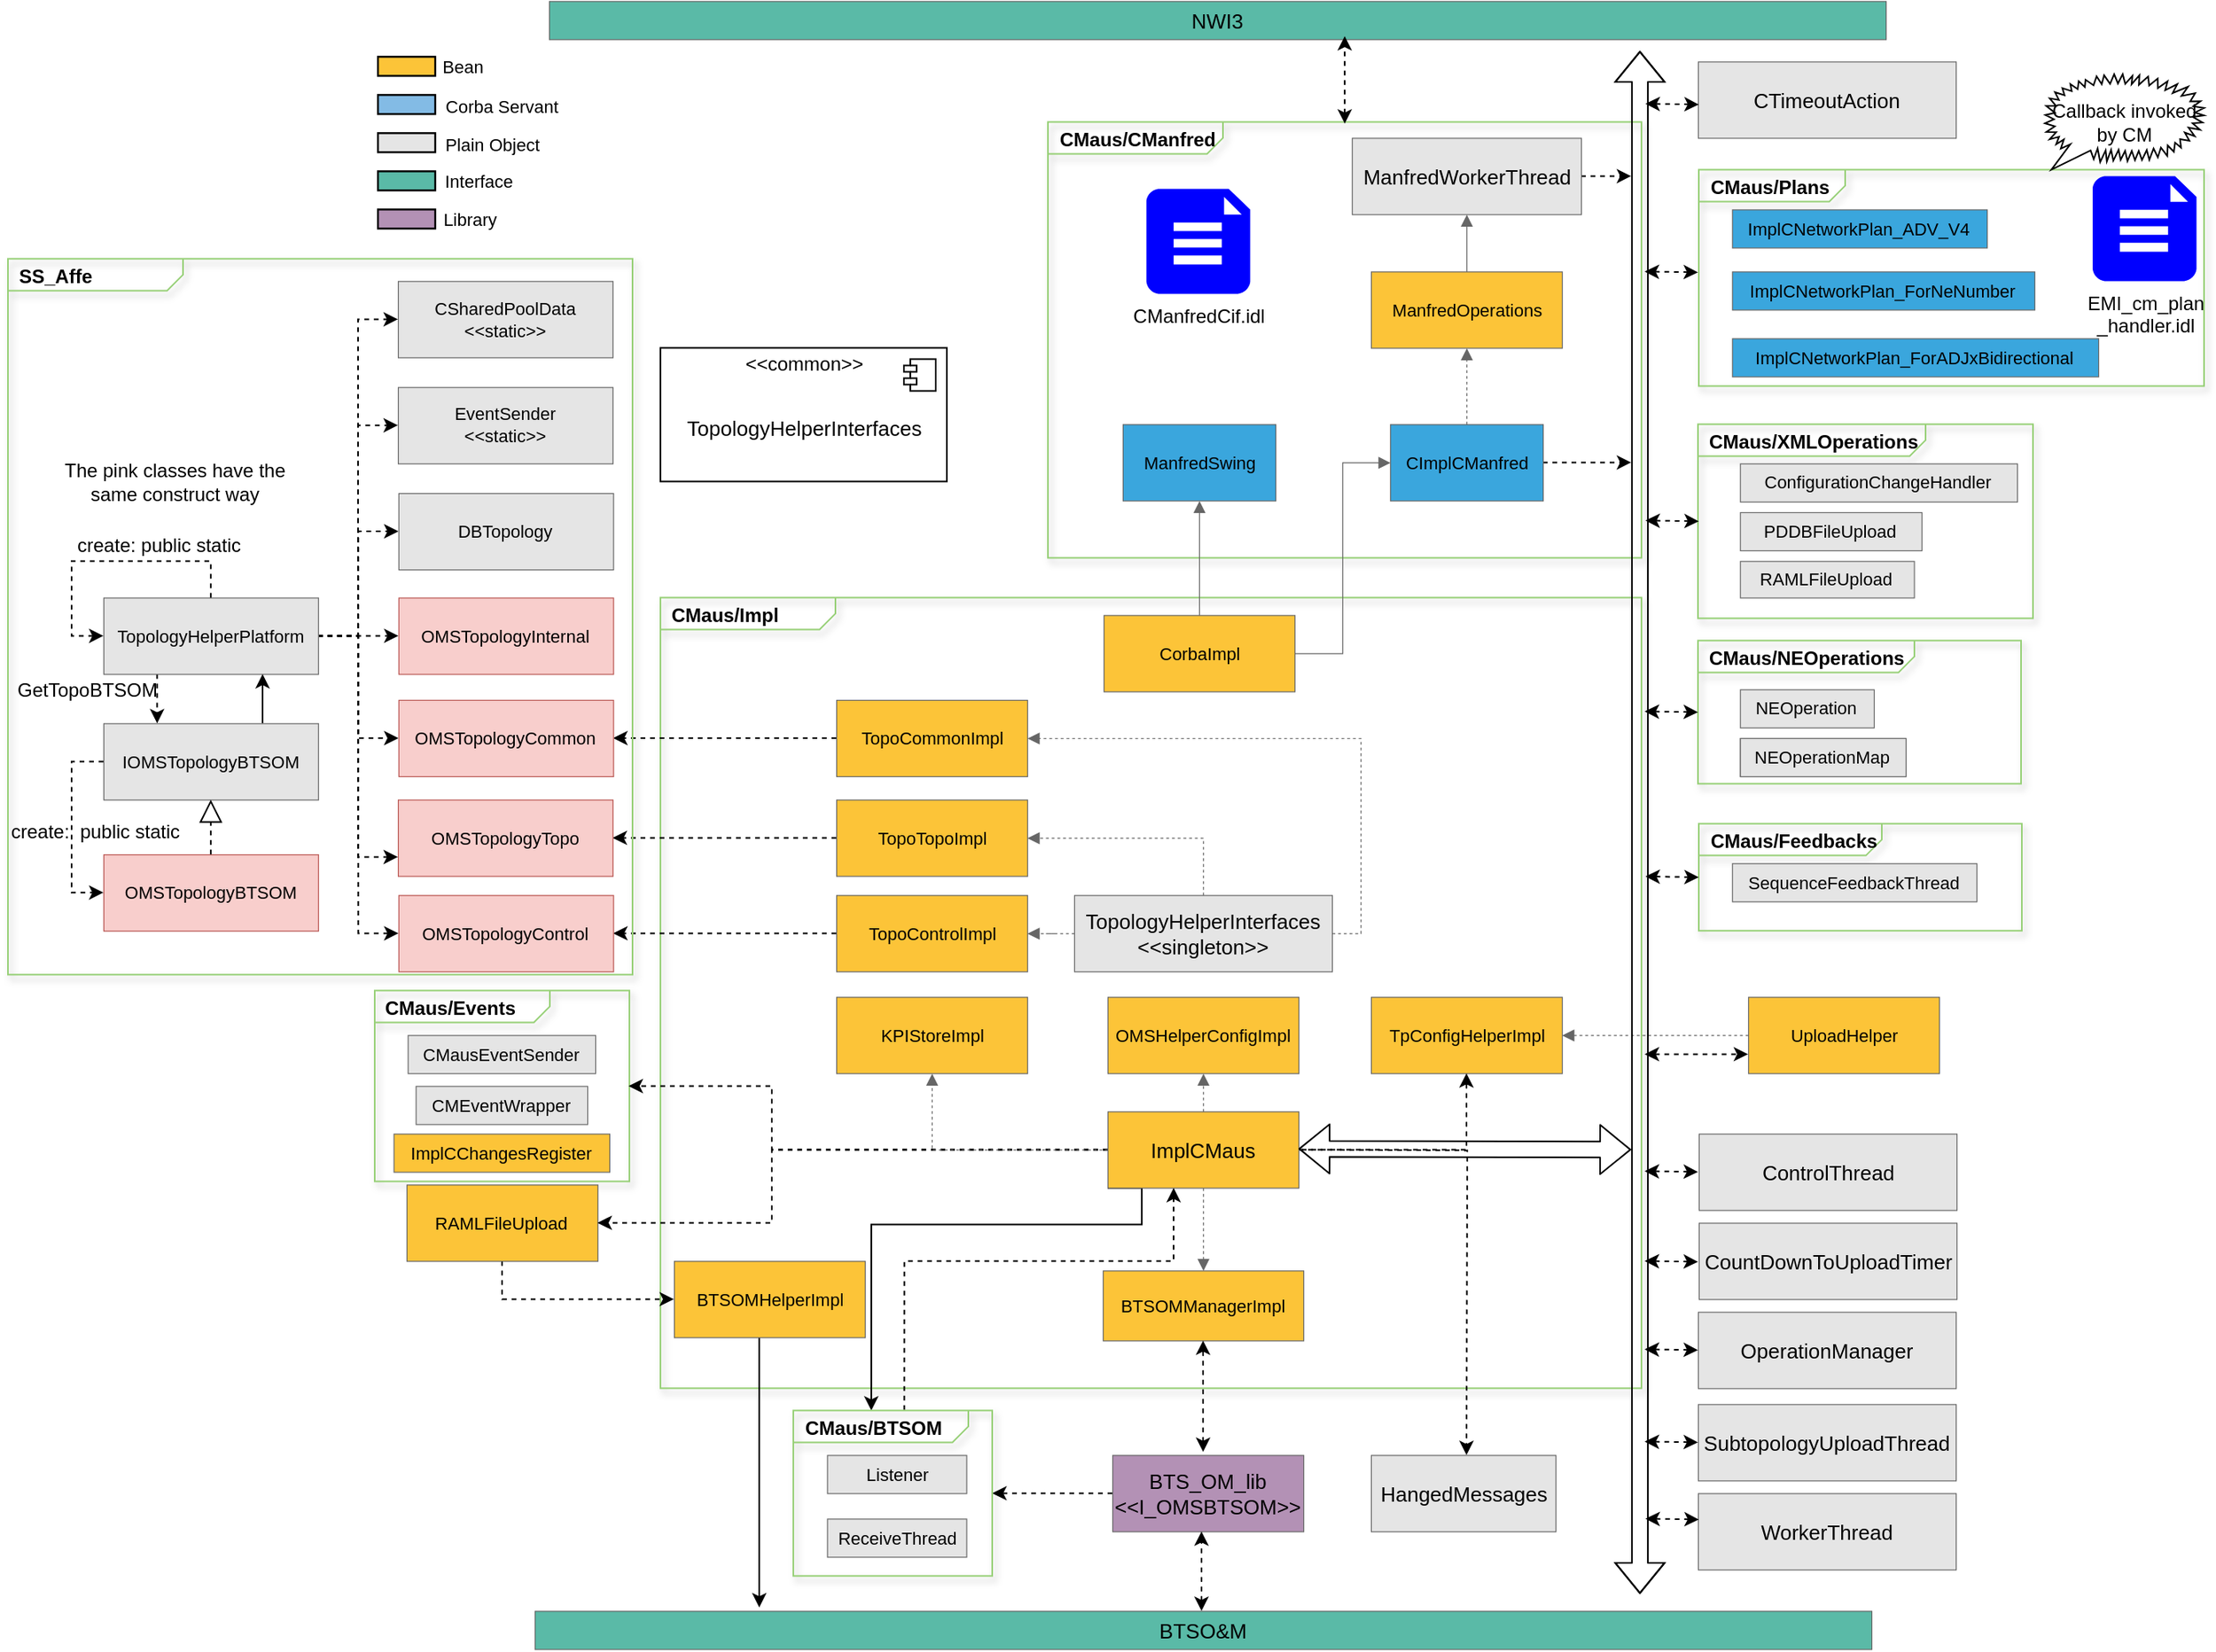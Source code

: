 <mxfile version="12.7.9" type="device"><diagram id="6M9jn-UcxqCDWdUVlgVG" name="Page-1"><mxGraphModel dx="2743" dy="761" grid="1" gridSize="10" guides="1" tooltips="1" connect="1" arrows="1" fold="1" page="1" pageScale="1" pageWidth="1169" pageHeight="1654" math="0" shadow="0"><root><mxCell id="0"/><mxCell id="1" parent="0"/><mxCell id="F-cue4CDO8Qqmy2QUYiy-190" value="&lt;p style=&quot;margin: 0px ; margin-top: 4px ; margin-left: 7px ; text-align: left&quot;&gt;&lt;b&gt;CMaus/Events&lt;/b&gt;&lt;/p&gt;&lt;p style=&quot;margin: 0px ; margin-top: 4px ; margin-left: 7px ; text-align: left&quot;&gt;&lt;b&gt;&lt;br&gt;&lt;/b&gt;&lt;/p&gt;" style="html=1;shape=mxgraph.sysml.package;overflow=fill;labelX=110;strokeWidth=1;align=center;fillColor=#FFFFFF;gradientColor=none;strokeColor=#97D077;perimeterSpacing=0;shadow=1;fillOpacity=0;" parent="1" vertex="1"><mxGeometry x="-509.51" y="892.69" width="160" height="120" as="geometry"/></mxCell><mxCell id="F-cue4CDO8Qqmy2QUYiy-165" value="&lt;p style=&quot;margin: 0px ; margin-top: 4px ; margin-left: 7px ; text-align: left&quot;&gt;&lt;b&gt;CMaus/&lt;/b&gt;&lt;b&gt;NEOperations&lt;/b&gt;&lt;/p&gt;" style="html=1;shape=mxgraph.sysml.package;overflow=fill;labelX=136.36;strokeWidth=1;align=center;fillColor=#FFFFFF;gradientColor=none;strokeColor=#97D077;perimeterSpacing=0;shadow=1;fillOpacity=0;" parent="1" vertex="1"><mxGeometry x="322" y="672.69" width="203" height="90" as="geometry"/></mxCell><mxCell id="F-cue4CDO8Qqmy2QUYiy-135" value="&lt;p style=&quot;margin: 0px ; margin-top: 4px ; margin-left: 7px ; text-align: left&quot;&gt;&lt;b&gt;CMaus/Impl&lt;/b&gt;&lt;/p&gt;" style="html=1;shape=mxgraph.sysml.package;overflow=fill;labelX=110;strokeWidth=1;align=center;fillColor=#FFFFFF;gradientColor=none;strokeColor=#97D077;perimeterSpacing=0;shadow=1;fillOpacity=0;" parent="1" vertex="1"><mxGeometry x="-330" y="645.69" width="616.5" height="497" as="geometry"/></mxCell><mxCell id="F-cue4CDO8Qqmy2QUYiy-132" value="&lt;p style=&quot;margin: 0px ; margin-top: 4px ; margin-left: 7px ; text-align: left&quot;&gt;&lt;b&gt;CMaus/CManfred&lt;/b&gt;&lt;/p&gt;" style="html=1;shape=mxgraph.sysml.package;overflow=fill;labelX=110;strokeWidth=1;align=center;fillColor=#FFFFFF;gradientColor=none;strokeColor=#97D077;perimeterSpacing=0;shadow=1;fillOpacity=0;" parent="1" vertex="1"><mxGeometry x="-86.5" y="346.69" width="373" height="274" as="geometry"/></mxCell><mxCell id="F-cue4CDO8Qqmy2QUYiy-1" value="" style="html=1;jettySize=18;fontSize=11;strokeColor=#666666;strokeOpacity=100;strokeWidth=0.6;rounded=1;arcSize=0;edgeStyle=orthogonalEdgeStyle;startArrow=none;endArrow=block;endFill=1;exitX=1.002;exitY=0.5;exitPerimeter=1;entryX=-0.003;entryY=0.5;entryPerimeter=1;" parent="1" source="F-cue4CDO8Qqmy2QUYiy-3" target="F-cue4CDO8Qqmy2QUYiy-25" edge="1"><mxGeometry width="100" height="100" relative="1" as="geometry"/></mxCell><mxCell id="F-cue4CDO8Qqmy2QUYiy-2" value="" style="html=1;whiteSpace=wrap;;fontSize=11;spacing=0;fillOpacity=100;fillColor=#fcc438;strokeWidth=1.2;" parent="1" vertex="1"><mxGeometry x="-507.5" y="305.69" width="36" height="12" as="geometry"/></mxCell><mxCell id="F-cue4CDO8Qqmy2QUYiy-3" value="CorbaImpl" style="html=1;whiteSpace=wrap;fontSize=11;fontColor=#000000;spacing=5;strokeColor=#666666;strokeOpacity=100;fillOpacity=100;fillColor=#fcc438;strokeWidth=0.6;" parent="1" vertex="1"><mxGeometry x="-51.5" y="656.69" width="120" height="48" as="geometry"/></mxCell><mxCell id="F-cue4CDO8Qqmy2QUYiy-4" value="" style="html=1;whiteSpace=wrap;;fontSize=11;spacing=0;fillOpacity=100;fillColor=#83bbe5;strokeWidth=1.2;" parent="1" vertex="1"><mxGeometry x="-507.5" y="329.69" width="36" height="12" as="geometry"/></mxCell><mxCell id="F-cue4CDO8Qqmy2QUYiy-5" value="" style="html=1;whiteSpace=wrap;;fontSize=11;spacing=0;fillOpacity=100;fillColor=#e5e5e5;strokeWidth=1.2;" parent="1" vertex="1"><mxGeometry x="-507.5" y="353.69" width="36" height="12" as="geometry"/></mxCell><mxCell id="F-cue4CDO8Qqmy2QUYiy-6" value="" style="html=1;whiteSpace=wrap;;fontSize=11;spacing=0;fillOpacity=100;fillColor=#5abaa7;strokeWidth=1.2;" parent="1" vertex="1"><mxGeometry x="-507.5" y="377.69" width="36" height="12" as="geometry"/></mxCell><mxCell id="F-cue4CDO8Qqmy2QUYiy-7" value="Bean" style="html=1;whiteSpace=wrap;;fontSize=11;fontColor=#000000;spacing=5;strokeOpacity=0;fillOpacity=0;fillColor=#ffffff;strokeWidth=0.6;" parent="1" vertex="1"><mxGeometry x="-467.5" y="305.69" width="25.5" height="12" as="geometry"/></mxCell><mxCell id="F-cue4CDO8Qqmy2QUYiy-8" value="Corba Servant" style="html=1;whiteSpace=wrap;;fontSize=11;fontColor=#000000;spacing=5;strokeOpacity=0;fillOpacity=0;fillColor=#ffffff;strokeWidth=0.6;" parent="1" vertex="1"><mxGeometry x="-475.75" y="330.69" width="92.5" height="12" as="geometry"/></mxCell><mxCell id="F-cue4CDO8Qqmy2QUYiy-9" value="Plain Object" style="html=1;whiteSpace=wrap;;fontSize=11;fontColor=#000000;spacing=5;strokeOpacity=0;fillOpacity=0;fillColor=#ffffff;strokeWidth=0.6;" parent="1" vertex="1"><mxGeometry x="-472.5" y="354.69" width="73" height="12" as="geometry"/></mxCell><mxCell id="F-cue4CDO8Qqmy2QUYiy-10" value="Interface" style="html=1;whiteSpace=wrap;;fontSize=11;fontColor=#000000;spacing=5;strokeOpacity=0;fillOpacity=0;fillColor=#ffffff;strokeWidth=0.6;" parent="1" vertex="1"><mxGeometry x="-464.88" y="377.69" width="42" height="12" as="geometry"/></mxCell><mxCell id="MWBH57ErTP1N-7ftV_va-18" style="edgeStyle=orthogonalEdgeStyle;rounded=0;orthogonalLoop=1;jettySize=auto;html=1;dashed=1;" edge="1" parent="1" source="F-cue4CDO8Qqmy2QUYiy-11" target="MWBH57ErTP1N-7ftV_va-12"><mxGeometry relative="1" as="geometry"/></mxCell><mxCell id="F-cue4CDO8Qqmy2QUYiy-11" value="TopoCommonImpl" style="html=1;whiteSpace=wrap;fontSize=11;fontColor=#000000;spacing=5;strokeColor=#666666;strokeOpacity=100;fillOpacity=100;fillColor=#fcc438;strokeWidth=0.6;" parent="1" vertex="1"><mxGeometry x="-219.5" y="710" width="120" height="48" as="geometry"/></mxCell><mxCell id="MWBH57ErTP1N-7ftV_va-16" style="edgeStyle=orthogonalEdgeStyle;rounded=0;orthogonalLoop=1;jettySize=auto;html=1;entryX=1;entryY=0.5;entryDx=0;entryDy=0;dashed=1;" edge="1" parent="1" source="F-cue4CDO8Qqmy2QUYiy-12" target="MWBH57ErTP1N-7ftV_va-14"><mxGeometry relative="1" as="geometry"/></mxCell><mxCell id="F-cue4CDO8Qqmy2QUYiy-12" value="TopoControlImpl" style="html=1;whiteSpace=wrap;fontSize=11;fontColor=#000000;spacing=5;strokeColor=#666666;strokeOpacity=100;fillOpacity=100;fillColor=#fcc438;strokeWidth=0.6;" parent="1" vertex="1"><mxGeometry x="-219.5" y="832.69" width="120" height="48" as="geometry"/></mxCell><mxCell id="F-cue4CDO8Qqmy2QUYiy-13" value="BTSOMManagerImpl" style="html=1;whiteSpace=wrap;fontSize=11;fontColor=#000000;spacing=5;strokeColor=#666666;strokeOpacity=100;fillOpacity=100;fillColor=#fcc438;strokeWidth=0.6;" parent="1" vertex="1"><mxGeometry x="-52.01" y="1068.69" width="126" height="44" as="geometry"/></mxCell><mxCell id="F-cue4CDO8Qqmy2QUYiy-14" value="KPIStoreImpl" style="html=1;whiteSpace=wrap;fontSize=11;fontColor=#000000;spacing=5;strokeColor=#666666;strokeOpacity=100;fillOpacity=100;fillColor=#fcc438;strokeWidth=0.6;" parent="1" vertex="1"><mxGeometry x="-219.5" y="896.69" width="120" height="48" as="geometry"/></mxCell><mxCell id="MWBH57ErTP1N-7ftV_va-17" style="edgeStyle=orthogonalEdgeStyle;rounded=0;orthogonalLoop=1;jettySize=auto;html=1;dashed=1;" edge="1" parent="1" source="F-cue4CDO8Qqmy2QUYiy-15" target="MWBH57ErTP1N-7ftV_va-13"><mxGeometry relative="1" as="geometry"/></mxCell><mxCell id="F-cue4CDO8Qqmy2QUYiy-15" value="TopoTopoImpl" style="html=1;whiteSpace=wrap;fontSize=11;fontColor=#000000;spacing=5;strokeColor=#666666;strokeOpacity=100;fillOpacity=100;fillColor=#fcc438;strokeWidth=0.6;" parent="1" vertex="1"><mxGeometry x="-219.5" y="772.69" width="120" height="48" as="geometry"/></mxCell><mxCell id="F-cue4CDO8Qqmy2QUYiy-199" style="edgeStyle=orthogonalEdgeStyle;rounded=0;orthogonalLoop=1;jettySize=auto;html=1;entryX=0.168;entryY=-0.092;entryDx=0;entryDy=0;entryPerimeter=0;" parent="1" source="F-cue4CDO8Qqmy2QUYiy-16" target="F-cue4CDO8Qqmy2QUYiy-60" edge="1"><mxGeometry relative="1" as="geometry"><Array as="points"><mxPoint x="-268.5" y="1092.69"/><mxPoint x="-268.5" y="1092.69"/></Array></mxGeometry></mxCell><mxCell id="F-cue4CDO8Qqmy2QUYiy-16" value="BTSOMHelperImpl" style="html=1;whiteSpace=wrap;fontSize=11;fontColor=#000000;spacing=5;strokeColor=#666666;strokeOpacity=100;fillOpacity=100;fillColor=#fcc438;strokeWidth=0.6;" parent="1" vertex="1"><mxGeometry x="-321.5" y="1062.69" width="120" height="48" as="geometry"/></mxCell><mxCell id="F-cue4CDO8Qqmy2QUYiy-17" value="TpConfigHelperImpl" style="html=1;whiteSpace=wrap;fontSize=11;fontColor=#000000;spacing=5;strokeColor=#666666;strokeOpacity=100;fillOpacity=100;fillColor=#fcc438;strokeWidth=0.6;" parent="1" vertex="1"><mxGeometry x="116.5" y="896.69" width="120" height="48" as="geometry"/></mxCell><mxCell id="F-cue4CDO8Qqmy2QUYiy-18" value="OMSHelperConfigImpl" style="html=1;whiteSpace=wrap;fontSize=11;fontColor=#000000;spacing=5;strokeColor=#666666;strokeOpacity=100;fillOpacity=100;fillColor=#fcc438;strokeWidth=0.6;" parent="1" vertex="1"><mxGeometry x="-49.01" y="896.69" width="120" height="48" as="geometry"/></mxCell><mxCell id="F-cue4CDO8Qqmy2QUYiy-20" value="ManfredOperations" style="html=1;whiteSpace=wrap;fontSize=11;fontColor=#000000;spacing=5;strokeColor=#666666;strokeOpacity=100;fillOpacity=100;fillColor=#fcc438;strokeWidth=0.6;" parent="1" vertex="1"><mxGeometry x="116.5" y="440.69" width="120" height="48" as="geometry"/></mxCell><mxCell id="F-cue4CDO8Qqmy2QUYiy-22" value="UploadHelper" style="html=1;whiteSpace=wrap;fontSize=11;fontColor=#000000;spacing=5;strokeColor=#666666;strokeOpacity=100;fillOpacity=100;fillColor=#fcc438;strokeWidth=0.6;" parent="1" vertex="1"><mxGeometry x="353.5" y="896.69" width="120" height="48" as="geometry"/></mxCell><mxCell id="F-cue4CDO8Qqmy2QUYiy-23" value="CMausEventSender" style="html=1;whiteSpace=wrap;fontSize=11;fontColor=#000000;spacing=5;strokeColor=#666666;strokeOpacity=100;fillOpacity=100;fillColor=#E5E5E5;strokeWidth=0.6;" parent="1" vertex="1"><mxGeometry x="-488.77" y="920.69" width="117.81" height="24" as="geometry"/></mxCell><mxCell id="F-cue4CDO8Qqmy2QUYiy-201" style="edgeStyle=orthogonalEdgeStyle;rounded=0;orthogonalLoop=1;jettySize=auto;html=1;entryX=0;entryY=0.5;entryDx=0;entryDy=0;dashed=1;exitX=0.5;exitY=1;exitDx=0;exitDy=0;" parent="1" source="F-cue4CDO8Qqmy2QUYiy-24" target="F-cue4CDO8Qqmy2QUYiy-16" edge="1"><mxGeometry relative="1" as="geometry"/></mxCell><mxCell id="F-cue4CDO8Qqmy2QUYiy-24" value="RAMLFileUpload" style="html=1;whiteSpace=wrap;fontSize=11;fontColor=#000000;spacing=5;strokeColor=#666666;strokeOpacity=100;fillOpacity=100;fillColor=#fcc438;strokeWidth=0.6;" parent="1" vertex="1"><mxGeometry x="-489.51" y="1014.69" width="120" height="48" as="geometry"/></mxCell><mxCell id="F-cue4CDO8Qqmy2QUYiy-157" style="edgeStyle=orthogonalEdgeStyle;rounded=0;orthogonalLoop=1;jettySize=auto;html=1;dashed=1;" parent="1" source="F-cue4CDO8Qqmy2QUYiy-25" edge="1"><mxGeometry relative="1" as="geometry"><mxPoint x="280" y="560.69" as="targetPoint"/></mxGeometry></mxCell><mxCell id="F-cue4CDO8Qqmy2QUYiy-25" value="CImplCManfred" style="html=1;whiteSpace=wrap;fontSize=11;fontColor=#000000;spacing=5;strokeColor=#666666;strokeOpacity=100;fillOpacity=100;fillColor=#3aa6dd;strokeWidth=0.6;" parent="1" vertex="1"><mxGeometry x="128.5" y="536.69" width="96" height="48" as="geometry"/></mxCell><mxCell id="F-cue4CDO8Qqmy2QUYiy-26" value="ManfredSwing" style="html=1;whiteSpace=wrap;fontSize=11;fontColor=#000000;spacing=5;strokeColor=#666666;strokeOpacity=100;fillOpacity=100;fillColor=#3aa6dd;strokeWidth=0.6;" parent="1" vertex="1"><mxGeometry x="-39.5" y="536.69" width="96" height="48" as="geometry"/></mxCell><mxCell id="F-cue4CDO8Qqmy2QUYiy-29" value="" style="html=1;jettySize=18;fontSize=11;strokeColor=#666666;strokeOpacity=100;strokeWidth=0.6;rounded=1;arcSize=0;edgeStyle=orthogonalEdgeStyle;startArrow=none;endArrow=block;endFill=1;exitX=0.5;exitY=-0.006;exitPerimeter=1;entryX=0.5;entryY=1.006;entryPerimeter=1;" parent="1" source="F-cue4CDO8Qqmy2QUYiy-3" target="F-cue4CDO8Qqmy2QUYiy-26" edge="1"><mxGeometry width="100" height="100" relative="1" as="geometry"/></mxCell><mxCell id="F-cue4CDO8Qqmy2QUYiy-31" value="" style="html=1;jettySize=18;fontSize=11;strokeColor=#666666;strokeOpacity=100;dashed=1;strokeWidth=0.6;rounded=1;arcSize=0;edgeStyle=orthogonalEdgeStyle;startArrow=none;endArrow=block;endFill=1;exitX=0.5;exitY=-0.006;exitPerimeter=1;entryX=0.5;entryY=1.006;entryPerimeter=1;" parent="1" source="F-cue4CDO8Qqmy2QUYiy-25" target="F-cue4CDO8Qqmy2QUYiy-20" edge="1"><mxGeometry width="100" height="100" relative="1" as="geometry"/></mxCell><mxCell id="F-cue4CDO8Qqmy2QUYiy-156" style="edgeStyle=orthogonalEdgeStyle;rounded=0;orthogonalLoop=1;jettySize=auto;html=1;exitX=1;exitY=0.5;exitDx=0;exitDy=0;dashed=1;" parent="1" source="F-cue4CDO8Qqmy2QUYiy-32" edge="1"><mxGeometry relative="1" as="geometry"><mxPoint x="280" y="380.69" as="targetPoint"/><Array as="points"><mxPoint x="262.5" y="380.69"/></Array></mxGeometry></mxCell><mxCell id="F-cue4CDO8Qqmy2QUYiy-32" value="ManfredWorkerThread" style="html=1;whiteSpace=wrap;fontSize=13;fontColor=#000000;spacing=5;strokeColor=#666666;strokeOpacity=100;fillOpacity=100;fillColor=#e5e5e5;strokeWidth=0.6;" parent="1" vertex="1"><mxGeometry x="104.5" y="356.69" width="144" height="48" as="geometry"/></mxCell><mxCell id="F-cue4CDO8Qqmy2QUYiy-33" value="" style="html=1;jettySize=18;fontSize=11;strokeColor=#666666;strokeOpacity=100;strokeWidth=0.6;rounded=1;arcSize=0;edgeStyle=orthogonalEdgeStyle;startArrow=none;endArrow=block;endFill=1;exitX=0.5;exitY=-0.006;exitPerimeter=1;entryX=0.5;entryY=1.006;entryPerimeter=1;" parent="1" source="F-cue4CDO8Qqmy2QUYiy-20" target="F-cue4CDO8Qqmy2QUYiy-32" edge="1"><mxGeometry width="100" height="100" relative="1" as="geometry"/></mxCell><mxCell id="F-cue4CDO8Qqmy2QUYiy-35" value="NWI3" style="html=1;whiteSpace=wrap;fontSize=13;fontColor=#000000;spacing=5;strokeColor=#666666;strokeOpacity=100;fillOpacity=100;fillColor=#5abaa7;strokeWidth=0.6;" parent="1" vertex="1"><mxGeometry x="-400" y="270.69" width="840" height="24" as="geometry"/></mxCell><mxCell id="F-cue4CDO8Qqmy2QUYiy-36" value="TopologyHelperInterfaces&lt;br&gt;&amp;lt;&amp;lt;singleton&amp;gt;&amp;gt;" style="html=1;whiteSpace=wrap;fontSize=13;fontColor=#000000;spacing=5;strokeColor=#666666;strokeOpacity=100;fillOpacity=100;fillColor=#e5e5e5;strokeWidth=0.6;" parent="1" vertex="1"><mxGeometry x="-70.01" y="832.69" width="162" height="48" as="geometry"/></mxCell><mxCell id="F-cue4CDO8Qqmy2QUYiy-37" value="" style="html=1;jettySize=18;fontSize=11;strokeColor=#666666;strokeOpacity=100;dashed=1;strokeWidth=0.6;rounded=1;arcSize=0;edgeStyle=orthogonalEdgeStyle;startArrow=none;endArrow=block;endFill=1;exitX=-0.002;exitY=0.5;exitPerimeter=1;" parent="1" source="F-cue4CDO8Qqmy2QUYiy-36" target="F-cue4CDO8Qqmy2QUYiy-12" edge="1"><mxGeometry width="100" height="100" relative="1" as="geometry"/></mxCell><mxCell id="F-cue4CDO8Qqmy2QUYiy-38" value="" style="html=1;jettySize=18;fontSize=11;strokeColor=#666666;strokeOpacity=100;dashed=1;strokeWidth=0.6;rounded=1;arcSize=0;edgeStyle=orthogonalEdgeStyle;startArrow=none;endArrow=block;endFill=1;exitX=0.5;exitY=-0.006;exitPerimeter=1;entryX=1;entryY=0.5;entryDx=0;entryDy=0;" parent="1" source="F-cue4CDO8Qqmy2QUYiy-36" target="F-cue4CDO8Qqmy2QUYiy-15" edge="1"><mxGeometry width="100" height="100" relative="1" as="geometry"/></mxCell><mxCell id="F-cue4CDO8Qqmy2QUYiy-39" value="" style="html=1;jettySize=18;fontSize=11;strokeColor=#666666;strokeOpacity=100;dashed=1;strokeWidth=0.6;rounded=1;arcSize=0;edgeStyle=orthogonalEdgeStyle;startArrow=none;endArrow=block;endFill=1;exitX=1.002;exitY=0.5;exitPerimeter=1;entryX=1;entryY=0.5;entryDx=0;entryDy=0;" parent="1" source="F-cue4CDO8Qqmy2QUYiy-36" target="F-cue4CDO8Qqmy2QUYiy-11" edge="1"><mxGeometry width="100" height="100" relative="1" as="geometry"/></mxCell><mxCell id="F-cue4CDO8Qqmy2QUYiy-40" value="ControlThread" style="html=1;whiteSpace=wrap;fontSize=13;fontColor=#000000;spacing=5;strokeColor=#666666;strokeOpacity=100;fillOpacity=100;fillColor=#e5e5e5;strokeWidth=0.6;" parent="1" vertex="1"><mxGeometry x="322.5" y="982.69" width="162" height="48" as="geometry"/></mxCell><mxCell id="F-cue4CDO8Qqmy2QUYiy-41" value="CountDownToUploadTimer" style="html=1;whiteSpace=wrap;fontSize=13;fontColor=#000000;spacing=5;strokeColor=#666666;strokeOpacity=100;fillOpacity=100;fillColor=#e5e5e5;strokeWidth=0.6;" parent="1" vertex="1"><mxGeometry x="322.5" y="1038.69" width="162" height="48" as="geometry"/></mxCell><mxCell id="F-cue4CDO8Qqmy2QUYiy-44" value="CTimeoutAction" style="html=1;whiteSpace=wrap;fontSize=13;fontColor=#000000;spacing=5;strokeColor=#666666;strokeOpacity=100;fillOpacity=100;fillColor=#e5e5e5;strokeWidth=0.6;" parent="1" vertex="1"><mxGeometry x="322" y="308.69" width="162" height="48" as="geometry"/></mxCell><mxCell id="F-cue4CDO8Qqmy2QUYiy-45" value="OperationManager" style="html=1;whiteSpace=wrap;fontSize=13;fontColor=#000000;spacing=5;strokeColor=#666666;strokeOpacity=100;fillOpacity=100;fillColor=#e5e5e5;strokeWidth=0.6;" parent="1" vertex="1"><mxGeometry x="322" y="1094.69" width="162" height="48" as="geometry"/></mxCell><mxCell id="F-cue4CDO8Qqmy2QUYiy-188" style="edgeStyle=orthogonalEdgeStyle;rounded=0;orthogonalLoop=1;jettySize=auto;html=1;exitX=0;exitY=1;exitDx=0;exitDy=0;" parent="1" source="F-cue4CDO8Qqmy2QUYiy-46" edge="1"><mxGeometry relative="1" as="geometry"><mxPoint x="-197.5" y="1156.69" as="targetPoint"/><Array as="points"><mxPoint x="-27.5" y="1016.69"/><mxPoint x="-27.5" y="1039.69"/><mxPoint x="-197.5" y="1039.69"/><mxPoint x="-197.5" y="1156.69"/></Array></mxGeometry></mxCell><mxCell id="F-cue4CDO8Qqmy2QUYiy-200" style="edgeStyle=orthogonalEdgeStyle;rounded=0;orthogonalLoop=1;jettySize=auto;html=1;entryX=1;entryY=0.5;entryDx=0;entryDy=0;dashed=1;" parent="1" source="F-cue4CDO8Qqmy2QUYiy-46" target="F-cue4CDO8Qqmy2QUYiy-24" edge="1"><mxGeometry relative="1" as="geometry"><Array as="points"><mxPoint x="-260" y="992.69"/><mxPoint x="-260" y="1038.69"/></Array></mxGeometry></mxCell><mxCell id="F-cue4CDO8Qqmy2QUYiy-202" style="edgeStyle=orthogonalEdgeStyle;rounded=0;orthogonalLoop=1;jettySize=auto;html=1;dashed=1;" parent="1" source="F-cue4CDO8Qqmy2QUYiy-46" edge="1"><mxGeometry relative="1" as="geometry"><Array as="points"><mxPoint x="-260" y="992.69"/><mxPoint x="-260" y="952.69"/><mxPoint x="-350" y="952.69"/></Array><mxPoint x="-350" y="952.69" as="targetPoint"/></mxGeometry></mxCell><mxCell id="4m2V7uJBUNwb7oE6fIQa-40" style="edgeStyle=orthogonalEdgeStyle;rounded=0;orthogonalLoop=1;jettySize=auto;html=1;entryX=0.5;entryY=0;entryDx=0;entryDy=0;dashed=1;strokeColor=#000000;strokeWidth=1;" parent="1" edge="1"><mxGeometry relative="1" as="geometry"><mxPoint x="72.99" y="992.69" as="sourcePoint"/><mxPoint x="176.5" y="1184.69" as="targetPoint"/></mxGeometry></mxCell><mxCell id="4m2V7uJBUNwb7oE6fIQa-41" style="edgeStyle=orthogonalEdgeStyle;rounded=0;orthogonalLoop=1;jettySize=auto;html=1;entryX=0.5;entryY=1;entryDx=0;entryDy=0;dashed=1;strokeColor=#000000;strokeWidth=1;" parent="1" source="F-cue4CDO8Qqmy2QUYiy-46" target="F-cue4CDO8Qqmy2QUYiy-17" edge="1"><mxGeometry relative="1" as="geometry"><Array as="points"><mxPoint x="177" y="992.69"/></Array></mxGeometry></mxCell><mxCell id="F-cue4CDO8Qqmy2QUYiy-46" value="ImplCMaus" style="html=1;whiteSpace=wrap;fontSize=13;fontColor=#000000;spacing=5;strokeColor=#666666;strokeOpacity=100;fillOpacity=100;fillColor=#FCC438;strokeWidth=0.6;" parent="1" vertex="1"><mxGeometry x="-49.01" y="968.69" width="120" height="48" as="geometry"/></mxCell><mxCell id="F-cue4CDO8Qqmy2QUYiy-47" value="HangedMessages" style="html=1;whiteSpace=wrap;fontSize=13;fontColor=#000000;spacing=5;strokeColor=#666666;strokeOpacity=100;fillOpacity=100;fillColor=#e5e5e5;strokeWidth=0.6;" parent="1" vertex="1"><mxGeometry x="116.5" y="1184.69" width="116" height="48" as="geometry"/></mxCell><mxCell id="F-cue4CDO8Qqmy2QUYiy-48" value=" WorkerThread" style="html=1;whiteSpace=wrap;fontSize=13;fontColor=#000000;spacing=5;strokeColor=#666666;strokeOpacity=100;fillOpacity=100;fillColor=#e5e5e5;strokeWidth=0.6;" parent="1" vertex="1"><mxGeometry x="322" y="1208.69" width="162" height="48" as="geometry"/></mxCell><mxCell id="F-cue4CDO8Qqmy2QUYiy-51" value="" style="html=1;jettySize=18;fontSize=11;strokeColor=#666666;strokeOpacity=100;dashed=1;strokeWidth=0.6;rounded=1;arcSize=0;edgeStyle=orthogonalEdgeStyle;startArrow=none;endArrow=block;endFill=1;exitX=-0.003;exitY=0.5;exitPerimeter=1;entryX=0.5;entryY=1.006;entryPerimeter=1;" parent="1" source="F-cue4CDO8Qqmy2QUYiy-46" target="F-cue4CDO8Qqmy2QUYiy-14" edge="1"><mxGeometry width="100" height="100" relative="1" as="geometry"/></mxCell><mxCell id="F-cue4CDO8Qqmy2QUYiy-52" value="" style="html=1;jettySize=18;fontSize=11;strokeColor=#666666;strokeOpacity=100;dashed=1;strokeWidth=0.6;rounded=1;arcSize=0;edgeStyle=orthogonalEdgeStyle;startArrow=none;endArrow=block;endFill=1;exitX=0.5;exitY=-0.006;exitPerimeter=1;entryX=0.5;entryY=1.006;entryPerimeter=1;" parent="1" source="F-cue4CDO8Qqmy2QUYiy-46" target="F-cue4CDO8Qqmy2QUYiy-18" edge="1"><mxGeometry width="100" height="100" relative="1" as="geometry"/></mxCell><mxCell id="F-cue4CDO8Qqmy2QUYiy-54" value="" style="html=1;jettySize=18;fontSize=11;strokeColor=#666666;strokeOpacity=100;dashed=1;strokeWidth=0.6;rounded=1;arcSize=0;edgeStyle=orthogonalEdgeStyle;startArrow=none;endArrow=block;endFill=1;exitX=-0.003;exitY=0.5;exitPerimeter=1;entryX=1.002;entryY=0.5;entryPerimeter=1;" parent="1" source="F-cue4CDO8Qqmy2QUYiy-22" target="F-cue4CDO8Qqmy2QUYiy-17" edge="1"><mxGeometry width="100" height="100" relative="1" as="geometry"/></mxCell><mxCell id="F-cue4CDO8Qqmy2QUYiy-55" value="" style="html=1;jettySize=18;fontSize=11;strokeColor=#666666;strokeOpacity=100;strokeWidth=0.6;rounded=1;arcSize=0;edgeStyle=orthogonalEdgeStyle;startArrow=none;endArrow=block;endFill=1;exitX=0.5;exitY=1.006;exitPerimeter=1;entryX=0.5;entryY=-0.006;entryPerimeter=1;dashed=1;" parent="1" source="F-cue4CDO8Qqmy2QUYiy-46" target="F-cue4CDO8Qqmy2QUYiy-13" edge="1"><mxGeometry width="100" height="100" relative="1" as="geometry"/></mxCell><mxCell id="F-cue4CDO8Qqmy2QUYiy-189" value="" style="edgeStyle=orthogonalEdgeStyle;rounded=0;orthogonalLoop=1;jettySize=auto;html=1;dashed=1;" parent="1" source="F-cue4CDO8Qqmy2QUYiy-56" target="F-cue4CDO8Qqmy2QUYiy-142" edge="1"><mxGeometry relative="1" as="geometry"/></mxCell><mxCell id="F-cue4CDO8Qqmy2QUYiy-56" value="BTS_OM_lib&lt;br&gt;&amp;lt;&amp;lt;I_OMSBTSOM&amp;gt;&amp;gt;" style="html=1;whiteSpace=wrap;fontSize=13;fontColor=#000000;spacing=5;strokeColor=#666666;strokeOpacity=100;fillOpacity=100;fillColor=#b391b5;strokeWidth=0.6;" parent="1" vertex="1"><mxGeometry x="-46.02" y="1184.69" width="120.01" height="48" as="geometry"/></mxCell><mxCell id="F-cue4CDO8Qqmy2QUYiy-57" value="" style="html=1;whiteSpace=wrap;;fontSize=11;spacing=0;fillOpacity=100;fillColor=#b391b5;strokeWidth=1.2;" parent="1" vertex="1"><mxGeometry x="-507.5" y="401.69" width="36" height="12" as="geometry"/></mxCell><mxCell id="F-cue4CDO8Qqmy2QUYiy-58" value="Library" style="html=1;whiteSpace=wrap;;fontSize=11;fontColor=#000000;spacing=5;strokeOpacity=0;fillOpacity=0;fillColor=#ffffff;strokeWidth=0.6;" parent="1" vertex="1"><mxGeometry x="-464.88" y="401.69" width="31.38" height="12" as="geometry"/></mxCell><mxCell id="F-cue4CDO8Qqmy2QUYiy-60" value="BTSO&amp;amp;M" style="html=1;whiteSpace=wrap;fontSize=13;fontColor=#000000;spacing=5;strokeColor=#666666;strokeOpacity=100;fillOpacity=100;fillColor=#5abaa7;strokeWidth=0.6;" parent="1" vertex="1"><mxGeometry x="-409.01" y="1282.69" width="840" height="24" as="geometry"/></mxCell><mxCell id="F-cue4CDO8Qqmy2QUYiy-121" value="&lt;span&gt;CManfredCif.idl&lt;/span&gt;" style="verticalLabelPosition=bottom;html=1;verticalAlign=top;align=center;strokeColor=none;fillColor=#0000FF;shape=mxgraph.azure.file_2;pointerEvents=1;" parent="1" vertex="1"><mxGeometry x="-24.63" y="388.69" width="65.25" height="66" as="geometry"/></mxCell><mxCell id="F-cue4CDO8Qqmy2QUYiy-136" value="SubtopologyUploadThread" style="html=1;whiteSpace=wrap;fontSize=13;fontColor=#000000;spacing=5;strokeColor=#666666;strokeOpacity=100;fillOpacity=100;fillColor=#e5e5e5;strokeWidth=0.6;" parent="1" vertex="1"><mxGeometry x="322" y="1152.69" width="162" height="48" as="geometry"/></mxCell><mxCell id="F-cue4CDO8Qqmy2QUYiy-153" style="edgeStyle=orthogonalEdgeStyle;rounded=0;orthogonalLoop=1;jettySize=auto;html=1;dashed=1;exitX=0.558;exitY=-0.003;exitDx=0;exitDy=0;exitPerimeter=0;" parent="1" source="F-cue4CDO8Qqmy2QUYiy-142" edge="1"><mxGeometry relative="1" as="geometry"><mxPoint x="-7.5" y="1016.69" as="targetPoint"/><Array as="points"><mxPoint x="-176.5" y="1062.69"/><mxPoint x="-7.5" y="1062.69"/><mxPoint x="-7.5" y="1016.69"/></Array></mxGeometry></mxCell><mxCell id="F-cue4CDO8Qqmy2QUYiy-142" value="&lt;p style=&quot;margin: 0px ; margin-top: 4px ; margin-left: 7px ; text-align: left&quot;&gt;&lt;b&gt;CMaus/BTSOM&lt;/b&gt;&lt;/p&gt;" style="html=1;shape=mxgraph.sysml.package;overflow=fill;labelX=110;strokeWidth=1;align=center;fillColor=#FFFFFF;gradientColor=none;strokeColor=#97D077;perimeterSpacing=0;shadow=1;fillOpacity=0;" parent="1" vertex="1"><mxGeometry x="-246.5" y="1156.69" width="125" height="104" as="geometry"/></mxCell><mxCell id="F-cue4CDO8Qqmy2QUYiy-143" value="Listener" style="html=1;whiteSpace=wrap;fontSize=11;fontColor=#000000;spacing=5;strokeColor=#666666;strokeOpacity=100;fillOpacity=100;fillColor=#E5E5E5;strokeWidth=0.6;" parent="1" vertex="1"><mxGeometry x="-225.25" y="1184.69" width="87.5" height="24" as="geometry"/></mxCell><mxCell id="F-cue4CDO8Qqmy2QUYiy-144" value="ReceiveThread" style="html=1;whiteSpace=wrap;fontSize=11;fontColor=#000000;spacing=5;strokeColor=#666666;strokeOpacity=100;fillOpacity=100;fillColor=#E5E5E5;strokeWidth=0.6;" parent="1" vertex="1"><mxGeometry x="-225.25" y="1224.69" width="87.5" height="24" as="geometry"/></mxCell><mxCell id="F-cue4CDO8Qqmy2QUYiy-162" value="&lt;p style=&quot;margin: 0px ; margin-top: 4px ; margin-left: 7px ; text-align: left&quot;&gt;&lt;b&gt;CMaus/Feedbacks&lt;/b&gt;&lt;/p&gt;" style="html=1;shape=mxgraph.sysml.package;overflow=fill;labelX=115.41;strokeWidth=1;align=center;fillColor=#FFFFFF;gradientColor=none;strokeColor=#97D077;perimeterSpacing=0;shadow=1;fillOpacity=0;" parent="1" vertex="1"><mxGeometry x="322.5" y="787.8" width="203" height="67.31" as="geometry"/></mxCell><mxCell id="F-cue4CDO8Qqmy2QUYiy-163" value="SequenceFeedbackThread" style="html=1;whiteSpace=wrap;fontSize=11;fontColor=#000000;spacing=5;strokeColor=#666666;strokeOpacity=100;fillOpacity=100;fillColor=#E5E5E5;strokeWidth=0.6;" parent="1" vertex="1"><mxGeometry x="343.4" y="812.69" width="153.62" height="24" as="geometry"/></mxCell><mxCell id="F-cue4CDO8Qqmy2QUYiy-167" value="NEOperation" style="html=1;whiteSpace=wrap;fontSize=11;fontColor=#000000;spacing=5;strokeColor=#666666;strokeOpacity=100;fillOpacity=100;fillColor=#E5E5E5;strokeWidth=0.6;" parent="1" vertex="1"><mxGeometry x="348.38" y="703.35" width="84.12" height="24" as="geometry"/></mxCell><mxCell id="F-cue4CDO8Qqmy2QUYiy-169" value="NEOperationMap" style="html=1;whiteSpace=wrap;fontSize=11;fontColor=#000000;spacing=5;strokeColor=#666666;strokeOpacity=100;fillOpacity=100;fillColor=#fcc438;strokeWidth=0.6;" parent="1" vertex="1"><mxGeometry x="348.38" y="734" width="104.12" height="24" as="geometry"/></mxCell><mxCell id="F-cue4CDO8Qqmy2QUYiy-171" value="&lt;p style=&quot;margin: 0px ; margin-top: 4px ; margin-left: 7px ; text-align: left&quot;&gt;&lt;b&gt;CMaus/&lt;/b&gt;&lt;b&gt;Plans&lt;/b&gt;&lt;/p&gt;&lt;p style=&quot;margin: 0px ; margin-top: 4px ; margin-left: 7px ; text-align: left&quot;&gt;&lt;b&gt;&lt;br&gt;&lt;/b&gt;&lt;/p&gt;" style="html=1;shape=mxgraph.sysml.package;overflow=fill;labelX=92.5;strokeWidth=1;align=center;fillColor=#FFFFFF;gradientColor=none;strokeColor=#97D077;perimeterSpacing=0;shadow=1;fillOpacity=0;" parent="1" vertex="1"><mxGeometry x="322.5" y="376.69" width="317.5" height="136" as="geometry"/></mxCell><mxCell id="F-cue4CDO8Qqmy2QUYiy-172" value="ImplCNetworkPlan_ADV_V4" style="html=1;whiteSpace=wrap;fontSize=11;fontColor=#000000;spacing=5;strokeColor=#666666;strokeOpacity=100;fillOpacity=100;fillColor=#3AA6DD;strokeWidth=0.6;" parent="1" vertex="1"><mxGeometry x="343.4" y="401.69" width="160.13" height="24" as="geometry"/></mxCell><mxCell id="F-cue4CDO8Qqmy2QUYiy-173" value="ImplCNetworkPlan_ForADJxBidirectional" style="html=1;whiteSpace=wrap;fontSize=11;fontColor=#000000;spacing=5;strokeColor=#666666;strokeOpacity=100;fillOpacity=100;fillColor=#3AA6DD;strokeWidth=0.6;" parent="1" vertex="1"><mxGeometry x="343.4" y="482.69" width="230.13" height="24" as="geometry"/></mxCell><mxCell id="F-cue4CDO8Qqmy2QUYiy-182" value="&lt;p style=&quot;margin: 0px ; margin-top: 4px ; margin-left: 7px ; text-align: left&quot;&gt;&lt;b&gt;CMaus/&lt;/b&gt;&lt;b&gt;XMLOperations&lt;/b&gt;&lt;/p&gt;" style="html=1;shape=mxgraph.sysml.package;overflow=fill;labelX=143.95;strokeWidth=1;align=center;fillColor=#FFFFFF;gradientColor=none;strokeColor=#97D077;perimeterSpacing=0;shadow=1;fillOpacity=0;" parent="1" vertex="1"><mxGeometry x="322" y="536.69" width="210.5" height="122" as="geometry"/></mxCell><mxCell id="F-cue4CDO8Qqmy2QUYiy-183" value="ConfigurationChangeHandler" style="html=1;whiteSpace=wrap;fontSize=11;fontColor=#000000;spacing=5;strokeColor=#666666;strokeOpacity=100;fillOpacity=100;fillColor=#E5E5E5;strokeWidth=0.6;" parent="1" vertex="1"><mxGeometry x="348.38" y="561.35" width="174.12" height="24" as="geometry"/></mxCell><mxCell id="F-cue4CDO8Qqmy2QUYiy-184" value="PDDBFileUpload" style="html=1;whiteSpace=wrap;fontSize=11;fontColor=#000000;spacing=5;strokeColor=#666666;strokeOpacity=100;fillOpacity=100;fillColor=#E5E5E5;strokeWidth=0.6;" parent="1" vertex="1"><mxGeometry x="348.38" y="592" width="114.12" height="24" as="geometry"/></mxCell><mxCell id="F-cue4CDO8Qqmy2QUYiy-185" value="RAMLFileUpload" style="html=1;whiteSpace=wrap;fontSize=11;fontColor=#000000;spacing=5;strokeColor=#666666;strokeOpacity=100;fillOpacity=100;fillColor=#E5E5E5;strokeWidth=0.6;" parent="1" vertex="1"><mxGeometry x="348.38" y="622.69" width="109.37" height="23" as="geometry"/></mxCell><mxCell id="F-cue4CDO8Qqmy2QUYiy-192" value="CMEventWrapper" style="html=1;whiteSpace=wrap;fontSize=11;fontColor=#000000;spacing=5;strokeColor=#666666;strokeOpacity=100;fillOpacity=100;fillColor=#E5E5E5;strokeWidth=0.6;" parent="1" vertex="1"><mxGeometry x="-483.77" y="952.69" width="107.81" height="24" as="geometry"/></mxCell><mxCell id="F-cue4CDO8Qqmy2QUYiy-193" value="ImplCChangesRegister" style="html=1;whiteSpace=wrap;fontSize=11;fontColor=#000000;spacing=5;strokeColor=#666666;strokeOpacity=100;fillOpacity=100;fillColor=#fcc438;strokeWidth=0.6;" parent="1" vertex="1"><mxGeometry x="-497.67" y="982.69" width="135.62" height="24" as="geometry"/></mxCell><mxCell id="4m2V7uJBUNwb7oE6fIQa-1" value="EMI_cm_plan&lt;br&gt;_handler.idl" style="verticalLabelPosition=bottom;html=1;verticalAlign=top;align=center;strokeColor=none;fillColor=#0000FF;shape=mxgraph.azure.file_2;pointerEvents=1;" parent="1" vertex="1"><mxGeometry x="570" y="380.69" width="65.25" height="66" as="geometry"/></mxCell><mxCell id="4m2V7uJBUNwb7oE6fIQa-4" value="ImplCNetworkPlan_ForNeNumber" style="html=1;whiteSpace=wrap;fontSize=11;fontColor=#000000;spacing=5;strokeColor=#666666;strokeOpacity=100;fillOpacity=100;fillColor=#3AA6DD;strokeWidth=0.6;" parent="1" vertex="1"><mxGeometry x="343.4" y="440.69" width="190" height="24" as="geometry"/></mxCell><mxCell id="4m2V7uJBUNwb7oE6fIQa-5" value="NEOperationMap" style="html=1;whiteSpace=wrap;fontSize=11;fontColor=#000000;spacing=5;strokeColor=#666666;strokeOpacity=100;fillOpacity=100;fillColor=#E5E5E5;strokeWidth=0.6;" parent="1" vertex="1"><mxGeometry x="348.38" y="734" width="104.12" height="24" as="geometry"/></mxCell><mxCell id="4m2V7uJBUNwb7oE6fIQa-15" value="Callback invoked by CM" style="whiteSpace=wrap;html=1;shape=mxgraph.basic.loud_callout;" parent="1" vertex="1"><mxGeometry x="540" y="316.69" width="100" height="60" as="geometry"/></mxCell><mxCell id="4m2V7uJBUNwb7oE6fIQa-21" value="" style="shape=flexArrow;endArrow=classic;startArrow=classic;html=1;strokeColor=#000000;strokeWidth=1;" parent="1" edge="1"><mxGeometry width="50" height="50" relative="1" as="geometry"><mxPoint x="285.5" y="1272" as="sourcePoint"/><mxPoint x="285.5" y="302" as="targetPoint"/><Array as="points"><mxPoint x="285.5" y="220"/></Array></mxGeometry></mxCell><mxCell id="4m2V7uJBUNwb7oE6fIQa-29" value="" style="endArrow=classic;startArrow=classic;html=1;strokeColor=#000000;strokeWidth=1;dashed=1;" parent="1" edge="1"><mxGeometry width="50" height="50" relative="1" as="geometry"><mxPoint x="289" y="335.19" as="sourcePoint"/><mxPoint x="322.5" y="335.69" as="targetPoint"/></mxGeometry></mxCell><mxCell id="4m2V7uJBUNwb7oE6fIQa-32" value="" style="shape=flexArrow;endArrow=classic;startArrow=classic;html=1;strokeColor=#000000;strokeWidth=1;" parent="1" edge="1"><mxGeometry width="50" height="50" relative="1" as="geometry"><mxPoint x="70.99" y="992.19" as="sourcePoint"/><mxPoint x="280" y="992.69" as="targetPoint"/></mxGeometry></mxCell><mxCell id="4m2V7uJBUNwb7oE6fIQa-35" value="" style="endArrow=classic;startArrow=classic;html=1;strokeColor=#000000;strokeWidth=1;dashed=1;" parent="1" edge="1"><mxGeometry width="50" height="50" relative="1" as="geometry"><mxPoint x="288.5" y="440.69" as="sourcePoint"/><mxPoint x="322" y="441.19" as="targetPoint"/></mxGeometry></mxCell><mxCell id="4m2V7uJBUNwb7oE6fIQa-36" value="" style="endArrow=classic;startArrow=classic;html=1;strokeColor=#000000;strokeWidth=1;dashed=1;" parent="1" edge="1"><mxGeometry width="50" height="50" relative="1" as="geometry"><mxPoint x="289" y="597.19" as="sourcePoint"/><mxPoint x="322.5" y="597.69" as="targetPoint"/></mxGeometry></mxCell><mxCell id="4m2V7uJBUNwb7oE6fIQa-38" value="" style="endArrow=classic;startArrow=classic;html=1;strokeColor=#000000;strokeWidth=1;dashed=1;" parent="1" edge="1"><mxGeometry width="50" height="50" relative="1" as="geometry"><mxPoint x="288.5" y="717.19" as="sourcePoint"/><mxPoint x="322" y="717.69" as="targetPoint"/></mxGeometry></mxCell><mxCell id="4m2V7uJBUNwb7oE6fIQa-39" value="" style="endArrow=classic;startArrow=classic;html=1;strokeColor=#000000;strokeWidth=1;dashed=1;" parent="1" edge="1"><mxGeometry width="50" height="50" relative="1" as="geometry"><mxPoint x="289" y="820.96" as="sourcePoint"/><mxPoint x="322.5" y="821.46" as="targetPoint"/></mxGeometry></mxCell><mxCell id="4m2V7uJBUNwb7oE6fIQa-44" value="" style="endArrow=classic;startArrow=classic;html=1;strokeColor=#000000;strokeWidth=1;dashed=1;" parent="1" edge="1"><mxGeometry width="50" height="50" relative="1" as="geometry"><mxPoint x="288.5" y="1062.69" as="sourcePoint"/><mxPoint x="322" y="1063.19" as="targetPoint"/></mxGeometry></mxCell><mxCell id="4m2V7uJBUNwb7oE6fIQa-46" value="" style="endArrow=classic;startArrow=classic;html=1;strokeColor=#000000;strokeWidth=1;dashed=1;" parent="1" edge="1"><mxGeometry width="50" height="50" relative="1" as="geometry"><mxPoint x="288.5" y="1006.19" as="sourcePoint"/><mxPoint x="322" y="1006.69" as="targetPoint"/></mxGeometry></mxCell><mxCell id="4m2V7uJBUNwb7oE6fIQa-47" value="" style="endArrow=classic;startArrow=classic;html=1;strokeColor=#000000;strokeWidth=1;dashed=1;" parent="1" edge="1"><mxGeometry width="50" height="50" relative="1" as="geometry"><mxPoint x="288.5" y="1118.19" as="sourcePoint"/><mxPoint x="322" y="1118.69" as="targetPoint"/></mxGeometry></mxCell><mxCell id="4m2V7uJBUNwb7oE6fIQa-48" value="" style="endArrow=classic;startArrow=classic;html=1;strokeColor=#000000;strokeWidth=1;dashed=1;" parent="1" edge="1"><mxGeometry width="50" height="50" relative="1" as="geometry"><mxPoint x="288.5" y="1176.19" as="sourcePoint"/><mxPoint x="322" y="1176.69" as="targetPoint"/></mxGeometry></mxCell><mxCell id="4m2V7uJBUNwb7oE6fIQa-49" value="" style="endArrow=classic;startArrow=classic;html=1;strokeColor=#000000;strokeWidth=1;dashed=1;" parent="1" edge="1"><mxGeometry width="50" height="50" relative="1" as="geometry"><mxPoint x="289" y="1224.69" as="sourcePoint"/><mxPoint x="322.5" y="1225.19" as="targetPoint"/></mxGeometry></mxCell><mxCell id="4m2V7uJBUNwb7oE6fIQa-50" value="" style="endArrow=classic;startArrow=classic;html=1;strokeColor=#000000;strokeWidth=1;dashed=1;entryX=0;entryY=0.75;entryDx=0;entryDy=0;" parent="1" target="F-cue4CDO8Qqmy2QUYiy-22" edge="1"><mxGeometry width="50" height="50" relative="1" as="geometry"><mxPoint x="288.5" y="932.69" as="sourcePoint"/><mxPoint x="322" y="933.19" as="targetPoint"/></mxGeometry></mxCell><mxCell id="2dyIf5rjbJPMduNnKXJg-1" value="" style="endArrow=classic;startArrow=classic;html=1;dashed=1;" parent="1" edge="1"><mxGeometry width="50" height="50" relative="1" as="geometry"><mxPoint x="10" y="1282.69" as="sourcePoint"/><mxPoint x="10" y="1232.69" as="targetPoint"/></mxGeometry></mxCell><mxCell id="2dyIf5rjbJPMduNnKXJg-2" value="" style="endArrow=classic;startArrow=classic;html=1;dashed=1;" parent="1" edge="1"><mxGeometry width="50" height="50" relative="1" as="geometry"><mxPoint x="100" y="347.69" as="sourcePoint"/><mxPoint x="100" y="292.69" as="targetPoint"/></mxGeometry></mxCell><mxCell id="2dyIf5rjbJPMduNnKXJg-4" value="" style="endArrow=classic;startArrow=classic;html=1;dashed=1;" parent="1" edge="1"><mxGeometry width="50" height="50" relative="1" as="geometry"><mxPoint x="11" y="1182.69" as="sourcePoint"/><mxPoint x="11" y="1112.69" as="targetPoint"/></mxGeometry></mxCell><mxCell id="Zpr-SBHR-mW40mRAVtoB-2" value="&lt;font style=&quot;font-size: 13px&quot;&gt;&lt;br&gt;TopologyHelperInterfaces&lt;/font&gt;" style="html=1;" parent="1" vertex="1"><mxGeometry x="-330" y="488.69" width="180" height="84" as="geometry"/></mxCell><mxCell id="Zpr-SBHR-mW40mRAVtoB-3" value="" style="shape=component;jettyWidth=8;jettyHeight=4;" parent="Zpr-SBHR-mW40mRAVtoB-2" vertex="1"><mxGeometry x="1" width="20" height="20" relative="1" as="geometry"><mxPoint x="-27" y="7" as="offset"/></mxGeometry></mxCell><mxCell id="Zpr-SBHR-mW40mRAVtoB-5" value="&amp;lt;&amp;lt;common&amp;gt;&amp;gt;" style="text;html=1;align=center;verticalAlign=middle;resizable=0;points=[];autosize=1;" parent="Zpr-SBHR-mW40mRAVtoB-2" vertex="1"><mxGeometry x="45" width="90" height="20" as="geometry"/></mxCell><mxCell id="MWBH57ErTP1N-7ftV_va-1" value="&lt;p style=&quot;margin: 0px ; margin-top: 4px ; margin-left: 7px ; text-align: left&quot;&gt;&lt;b&gt;SS_Affe&lt;/b&gt;&lt;/p&gt;" style="html=1;shape=mxgraph.sysml.package;overflow=fill;labelX=110;strokeWidth=1;align=center;fillColor=#FFFFFF;gradientColor=none;strokeColor=#97D077;perimeterSpacing=0;shadow=1;fillOpacity=0;" vertex="1" parent="1"><mxGeometry x="-740" y="432.69" width="392.5" height="450" as="geometry"/></mxCell><mxCell id="MWBH57ErTP1N-7ftV_va-21" style="edgeStyle=orthogonalEdgeStyle;rounded=0;orthogonalLoop=1;jettySize=auto;html=1;entryX=0;entryY=0.5;entryDx=0;entryDy=0;dashed=1;" edge="1" parent="1" source="MWBH57ErTP1N-7ftV_va-3" target="MWBH57ErTP1N-7ftV_va-20"><mxGeometry relative="1" as="geometry"/></mxCell><mxCell id="MWBH57ErTP1N-7ftV_va-22" style="edgeStyle=orthogonalEdgeStyle;rounded=0;orthogonalLoop=1;jettySize=auto;html=1;dashed=1;" edge="1" parent="1" source="MWBH57ErTP1N-7ftV_va-3" target="MWBH57ErTP1N-7ftV_va-19"><mxGeometry relative="1" as="geometry"/></mxCell><mxCell id="MWBH57ErTP1N-7ftV_va-23" style="edgeStyle=orthogonalEdgeStyle;rounded=0;orthogonalLoop=1;jettySize=auto;html=1;entryX=0;entryY=0.5;entryDx=0;entryDy=0;dashed=1;" edge="1" parent="1" source="MWBH57ErTP1N-7ftV_va-3" target="MWBH57ErTP1N-7ftV_va-12"><mxGeometry relative="1" as="geometry"/></mxCell><mxCell id="MWBH57ErTP1N-7ftV_va-26" style="edgeStyle=orthogonalEdgeStyle;rounded=0;orthogonalLoop=1;jettySize=auto;html=1;entryX=0;entryY=0.5;entryDx=0;entryDy=0;dashed=1;" edge="1" parent="1" source="MWBH57ErTP1N-7ftV_va-3" target="MWBH57ErTP1N-7ftV_va-25"><mxGeometry relative="1" as="geometry"/></mxCell><mxCell id="MWBH57ErTP1N-7ftV_va-27" style="edgeStyle=orthogonalEdgeStyle;rounded=0;orthogonalLoop=1;jettySize=auto;html=1;entryX=0;entryY=0.5;entryDx=0;entryDy=0;dashed=1;" edge="1" parent="1" source="MWBH57ErTP1N-7ftV_va-3" target="MWBH57ErTP1N-7ftV_va-24"><mxGeometry relative="1" as="geometry"/></mxCell><mxCell id="MWBH57ErTP1N-7ftV_va-29" style="edgeStyle=orthogonalEdgeStyle;rounded=0;orthogonalLoop=1;jettySize=auto;html=1;entryX=0;entryY=0.75;entryDx=0;entryDy=0;dashed=1;" edge="1" parent="1" source="MWBH57ErTP1N-7ftV_va-3" target="MWBH57ErTP1N-7ftV_va-13"><mxGeometry relative="1" as="geometry"/></mxCell><mxCell id="MWBH57ErTP1N-7ftV_va-30" style="edgeStyle=orthogonalEdgeStyle;rounded=0;orthogonalLoop=1;jettySize=auto;html=1;entryX=0;entryY=0.5;entryDx=0;entryDy=0;dashed=1;" edge="1" parent="1" source="MWBH57ErTP1N-7ftV_va-3" target="MWBH57ErTP1N-7ftV_va-14"><mxGeometry relative="1" as="geometry"/></mxCell><mxCell id="MWBH57ErTP1N-7ftV_va-38" style="edgeStyle=orthogonalEdgeStyle;rounded=0;orthogonalLoop=1;jettySize=auto;html=1;exitX=0.25;exitY=1;exitDx=0;exitDy=0;entryX=0.25;entryY=0;entryDx=0;entryDy=0;dashed=1;" edge="1" parent="1" source="MWBH57ErTP1N-7ftV_va-3" target="MWBH57ErTP1N-7ftV_va-31"><mxGeometry relative="1" as="geometry"/></mxCell><mxCell id="MWBH57ErTP1N-7ftV_va-3" value="TopologyHelperPlatform" style="html=1;whiteSpace=wrap;fontSize=11;fontColor=#000000;spacing=5;strokeColor=#666666;strokeOpacity=100;fillOpacity=100;fillColor=#E5E5E5;strokeWidth=0.6;" vertex="1" parent="1"><mxGeometry x="-680" y="645.69" width="134.91" height="48" as="geometry"/></mxCell><mxCell id="MWBH57ErTP1N-7ftV_va-8" value="OMSTopologyBTSOM" style="html=1;whiteSpace=wrap;fontSize=11;spacing=5;strokeColor=#b85450;strokeOpacity=100;fillOpacity=100;fillColor=#f8cecc;strokeWidth=0.6;" vertex="1" parent="1"><mxGeometry x="-680" y="807.11" width="134.91" height="48" as="geometry"/></mxCell><mxCell id="MWBH57ErTP1N-7ftV_va-12" value="OMSTopologyCommon" style="html=1;whiteSpace=wrap;fontSize=11;spacing=5;strokeColor=#b85450;strokeOpacity=100;fillOpacity=100;fillColor=#f8cecc;strokeWidth=0.6;" vertex="1" parent="1"><mxGeometry x="-494.6" y="710" width="134.91" height="48" as="geometry"/></mxCell><mxCell id="MWBH57ErTP1N-7ftV_va-13" value="OMSTopologyTopo" style="html=1;whiteSpace=wrap;fontSize=11;spacing=5;strokeColor=#b85450;strokeOpacity=100;fillOpacity=100;fillColor=#f8cecc;strokeWidth=0.6;" vertex="1" parent="1"><mxGeometry x="-494.95" y="772.69" width="134.91" height="48" as="geometry"/></mxCell><mxCell id="MWBH57ErTP1N-7ftV_va-14" value="OMSTopologyControl" style="html=1;whiteSpace=wrap;fontSize=11;spacing=5;strokeColor=#b85450;strokeOpacity=100;fillOpacity=100;fillColor=#f8cecc;strokeWidth=0.6;" vertex="1" parent="1"><mxGeometry x="-494.6" y="832.69" width="134.91" height="48" as="geometry"/></mxCell><mxCell id="MWBH57ErTP1N-7ftV_va-19" value="OMSTopologyInternal" style="html=1;whiteSpace=wrap;fontSize=11;spacing=5;strokeColor=#b85450;strokeOpacity=100;fillOpacity=100;fillColor=#f8cecc;strokeWidth=0.6;" vertex="1" parent="1"><mxGeometry x="-494.6" y="645.69" width="134.91" height="48" as="geometry"/></mxCell><mxCell id="MWBH57ErTP1N-7ftV_va-20" value="DBTopology" style="html=1;whiteSpace=wrap;fontSize=11;fontColor=#000000;spacing=5;strokeColor=#666666;strokeOpacity=100;fillOpacity=100;fillColor=#E5E5E5;strokeWidth=0.6;" vertex="1" parent="1"><mxGeometry x="-494.6" y="580" width="134.91" height="48" as="geometry"/></mxCell><mxCell id="MWBH57ErTP1N-7ftV_va-24" value="EventSender&lt;br&gt;&amp;lt;&amp;lt;static&amp;gt;&amp;gt;" style="html=1;whiteSpace=wrap;fontSize=11;fontColor=#000000;spacing=5;strokeColor=#666666;strokeOpacity=100;fillOpacity=100;fillColor=#E5E5E5;strokeWidth=0.6;" vertex="1" parent="1"><mxGeometry x="-494.95" y="513.35" width="134.91" height="48" as="geometry"/></mxCell><mxCell id="MWBH57ErTP1N-7ftV_va-25" value="CSharedPoolData&lt;br&gt;&amp;lt;&amp;lt;static&amp;gt;&amp;gt;" style="html=1;whiteSpace=wrap;fontSize=11;fontColor=#000000;spacing=5;strokeColor=#666666;strokeOpacity=100;fillOpacity=100;fillColor=#E5E5E5;strokeWidth=0.6;" vertex="1" parent="1"><mxGeometry x="-494.95" y="446.69" width="134.91" height="48" as="geometry"/></mxCell><mxCell id="MWBH57ErTP1N-7ftV_va-32" style="edgeStyle=orthogonalEdgeStyle;rounded=0;orthogonalLoop=1;jettySize=auto;html=1;" edge="1" parent="1" source="MWBH57ErTP1N-7ftV_va-31"><mxGeometry relative="1" as="geometry"><mxPoint x="-580" y="693.69" as="targetPoint"/><Array as="points"><mxPoint x="-580" y="693.69"/></Array></mxGeometry></mxCell><mxCell id="MWBH57ErTP1N-7ftV_va-35" style="edgeStyle=orthogonalEdgeStyle;rounded=0;orthogonalLoop=1;jettySize=auto;html=1;entryX=0;entryY=0.5;entryDx=0;entryDy=0;dashed=1;exitX=0;exitY=0.5;exitDx=0;exitDy=0;" edge="1" parent="1" source="MWBH57ErTP1N-7ftV_va-31" target="MWBH57ErTP1N-7ftV_va-8"><mxGeometry relative="1" as="geometry"/></mxCell><mxCell id="MWBH57ErTP1N-7ftV_va-31" value="IOMSTopologyBTSOM" style="html=1;whiteSpace=wrap;fontSize=11;fontColor=#000000;spacing=5;strokeColor=#666666;strokeOpacity=100;fillOpacity=100;fillColor=#E5E5E5;strokeWidth=0.6;" vertex="1" parent="1"><mxGeometry x="-680" y="724.69" width="134.91" height="48" as="geometry"/></mxCell><mxCell id="MWBH57ErTP1N-7ftV_va-34" value="" style="endArrow=block;dashed=1;endFill=0;endSize=12;html=1;exitX=0.5;exitY=0;exitDx=0;exitDy=0;entryX=0.5;entryY=1;entryDx=0;entryDy=0;" edge="1" parent="1" source="MWBH57ErTP1N-7ftV_va-8" target="MWBH57ErTP1N-7ftV_va-31"><mxGeometry width="160" relative="1" as="geometry"><mxPoint x="-613" y="802.69" as="sourcePoint"/><mxPoint x="-613.05" y="771.19" as="targetPoint"/></mxGeometry></mxCell><mxCell id="MWBH57ErTP1N-7ftV_va-36" style="edgeStyle=orthogonalEdgeStyle;rounded=0;orthogonalLoop=1;jettySize=auto;html=1;entryX=0;entryY=0.5;entryDx=0;entryDy=0;dashed=1;" edge="1" parent="1" source="MWBH57ErTP1N-7ftV_va-3" target="MWBH57ErTP1N-7ftV_va-3"><mxGeometry relative="1" as="geometry"><Array as="points"><mxPoint x="-612" y="622.69"/><mxPoint x="-700" y="622.69"/><mxPoint x="-700" y="669.69"/></Array></mxGeometry></mxCell><mxCell id="MWBH57ErTP1N-7ftV_va-39" value="GetTopoBTSOM" style="text;html=1;strokeColor=none;fillColor=none;align=center;verticalAlign=middle;whiteSpace=wrap;rounded=0;" vertex="1" parent="1"><mxGeometry x="-710" y="693.69" width="40" height="20" as="geometry"/></mxCell><mxCell id="MWBH57ErTP1N-7ftV_va-46" value="create: public static" style="text;html=1;strokeColor=none;fillColor=none;align=center;verticalAlign=middle;whiteSpace=wrap;rounded=0;" vertex="1" parent="1"><mxGeometry x="-700" y="602.69" width="110" height="20" as="geometry"/></mxCell><mxCell id="MWBH57ErTP1N-7ftV_va-48" value="create:&amp;nbsp; public static" style="text;html=1;strokeColor=none;fillColor=none;align=center;verticalAlign=middle;whiteSpace=wrap;rounded=0;" vertex="1" parent="1"><mxGeometry x="-740" y="782.69" width="110" height="20" as="geometry"/></mxCell><mxCell id="MWBH57ErTP1N-7ftV_va-49" value="The pink classes have the same construct way" style="text;html=1;strokeColor=none;fillColor=none;align=center;verticalAlign=middle;whiteSpace=wrap;rounded=0;" vertex="1" parent="1"><mxGeometry x="-710" y="563.35" width="150" height="20" as="geometry"/></mxCell></root></mxGraphModel></diagram></mxfile>